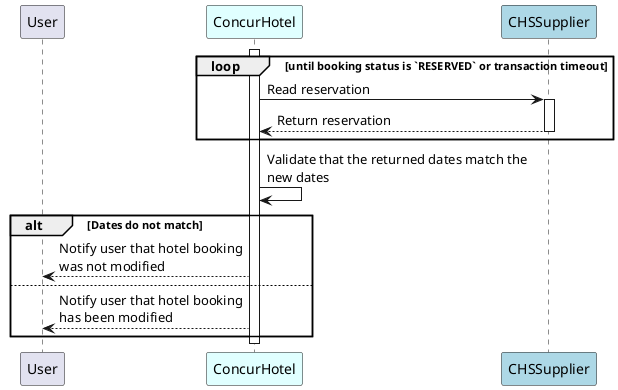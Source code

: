 @startuml hotel-modify

participant "User" as user

participant ConcurHotel as cHotel #Lightcyan
participant "CHSSupplier" as supply #LightBlue

activate cHotel
loop until booking status is `RESERVED` or transaction timeout
  cHotel->supply++: Read reservation
  supply --> cHotel--: Return reservation
end
cHotel -> cHotel: Validate that the returned dates match the\nnew dates
alt Dates do not match
  cHotel -->user: Notify user that hotel booking\nwas not modified
else
  cHotel -->user: Notify user that hotel booking\nhas been modified
end
deactivate cHotel


@enduml
